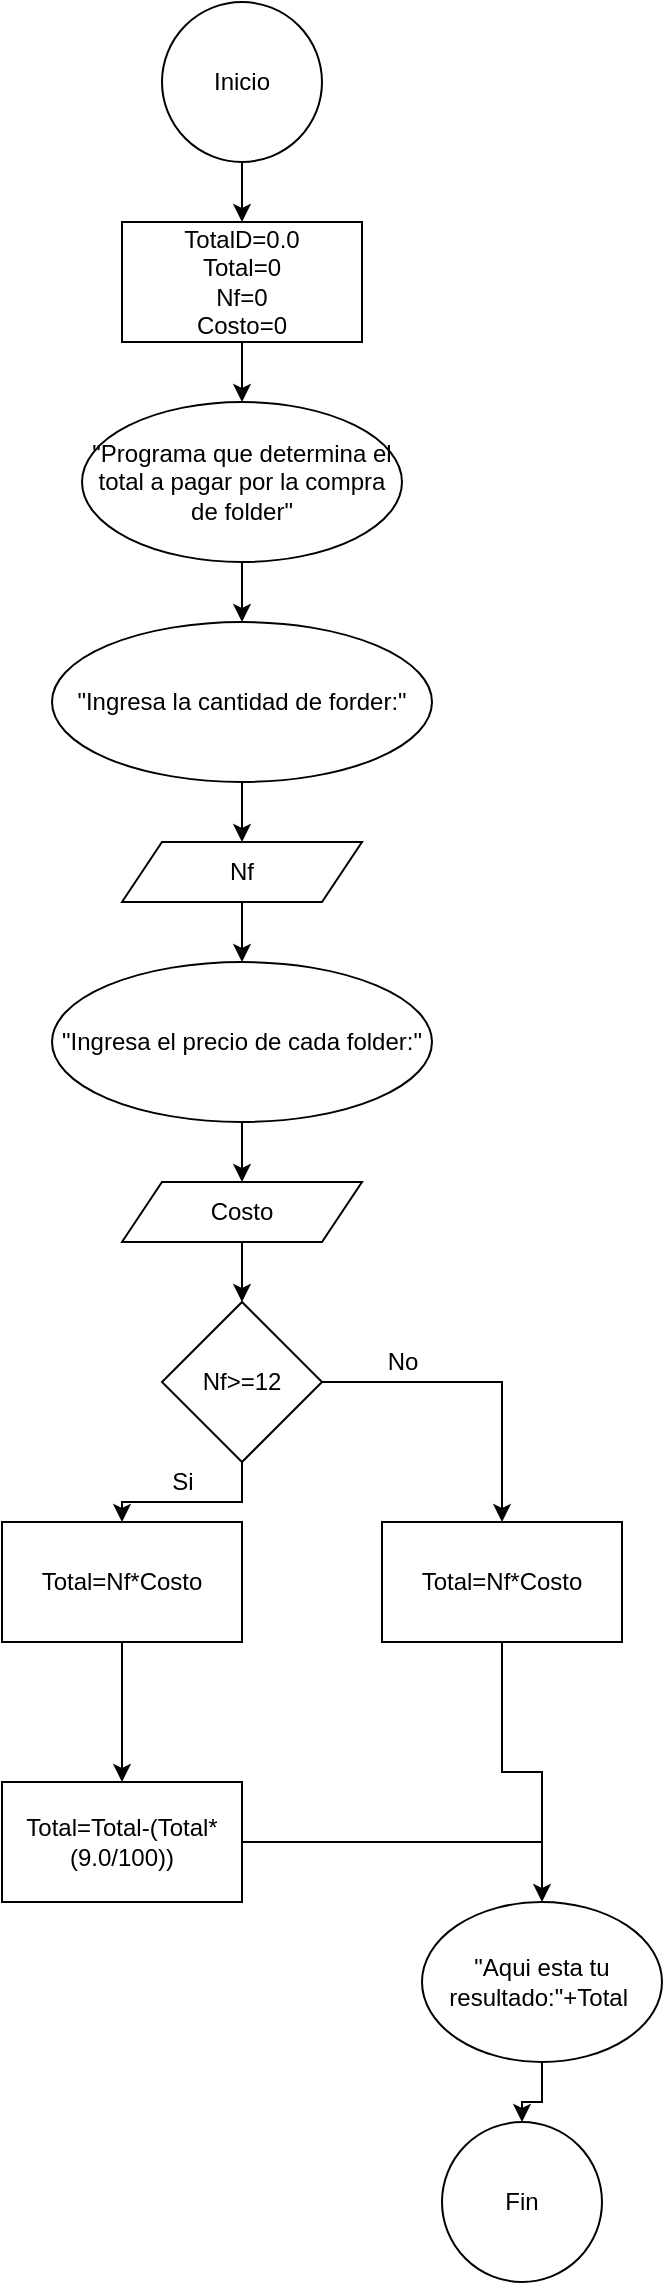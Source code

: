 <mxfile version="13.8.8" type="github">
  <diagram id="y5UxwZJ2suRmW5uKMo80" name="Page-1">
    <mxGraphModel dx="1188" dy="462" grid="1" gridSize="10" guides="1" tooltips="1" connect="1" arrows="1" fold="1" page="1" pageScale="1" pageWidth="827" pageHeight="1169" math="0" shadow="0">
      <root>
        <mxCell id="0" />
        <mxCell id="1" parent="0" />
        <mxCell id="BgQQ-q5N8sr3ndImAXt2-1" value="Inicio" style="ellipse;whiteSpace=wrap;html=1;aspect=fixed;" parent="1" vertex="1">
          <mxGeometry x="370" width="80" height="80" as="geometry" />
        </mxCell>
        <mxCell id="BgQQ-q5N8sr3ndImAXt2-2" value="" style="endArrow=classic;html=1;exitX=0.5;exitY=1;exitDx=0;exitDy=0;entryX=0.5;entryY=0;entryDx=0;entryDy=0;" parent="1" source="BgQQ-q5N8sr3ndImAXt2-1" target="BgQQ-q5N8sr3ndImAXt2-5" edge="1">
          <mxGeometry width="50" height="50" relative="1" as="geometry">
            <mxPoint x="590" y="230" as="sourcePoint" />
            <mxPoint x="410" y="110" as="targetPoint" />
          </mxGeometry>
        </mxCell>
        <mxCell id="BgQQ-q5N8sr3ndImAXt2-5" value="TotalD=0.0&lt;br&gt;Total=0&lt;br&gt;Nf=0&lt;br&gt;Costo=0" style="rounded=0;whiteSpace=wrap;html=1;" parent="1" vertex="1">
          <mxGeometry x="350" y="110" width="120" height="60" as="geometry" />
        </mxCell>
        <mxCell id="BgQQ-q5N8sr3ndImAXt2-6" value="" style="endArrow=classic;html=1;exitX=0.5;exitY=1;exitDx=0;exitDy=0;" parent="1" source="BgQQ-q5N8sr3ndImAXt2-5" target="BgQQ-q5N8sr3ndImAXt2-7" edge="1">
          <mxGeometry width="50" height="50" relative="1" as="geometry">
            <mxPoint x="590" y="210" as="sourcePoint" />
            <mxPoint x="640" y="160" as="targetPoint" />
          </mxGeometry>
        </mxCell>
        <mxCell id="BgQQ-q5N8sr3ndImAXt2-8" style="edgeStyle=orthogonalEdgeStyle;rounded=0;orthogonalLoop=1;jettySize=auto;html=1;entryX=0.5;entryY=0;entryDx=0;entryDy=0;" parent="1" source="BgQQ-q5N8sr3ndImAXt2-7" target="BgQQ-q5N8sr3ndImAXt2-9" edge="1">
          <mxGeometry relative="1" as="geometry">
            <mxPoint x="410" y="310" as="targetPoint" />
          </mxGeometry>
        </mxCell>
        <mxCell id="BgQQ-q5N8sr3ndImAXt2-7" value="&quot;Programa que determina el total a pagar por la compra de folder&quot;" style="ellipse;whiteSpace=wrap;html=1;" parent="1" vertex="1">
          <mxGeometry x="330" y="200" width="160" height="80" as="geometry" />
        </mxCell>
        <mxCell id="BgQQ-q5N8sr3ndImAXt2-11" style="edgeStyle=orthogonalEdgeStyle;rounded=0;orthogonalLoop=1;jettySize=auto;html=1;" parent="1" source="BgQQ-q5N8sr3ndImAXt2-9" target="BgQQ-q5N8sr3ndImAXt2-10" edge="1">
          <mxGeometry relative="1" as="geometry" />
        </mxCell>
        <mxCell id="BgQQ-q5N8sr3ndImAXt2-9" value="&quot;Ingresa la cantidad de forder:&quot;" style="ellipse;whiteSpace=wrap;html=1;" parent="1" vertex="1">
          <mxGeometry x="315" y="310" width="190" height="80" as="geometry" />
        </mxCell>
        <mxCell id="BgQQ-q5N8sr3ndImAXt2-13" style="edgeStyle=orthogonalEdgeStyle;rounded=0;orthogonalLoop=1;jettySize=auto;html=1;entryX=0.5;entryY=0;entryDx=0;entryDy=0;" parent="1" source="BgQQ-q5N8sr3ndImAXt2-10" target="BgQQ-q5N8sr3ndImAXt2-12" edge="1">
          <mxGeometry relative="1" as="geometry" />
        </mxCell>
        <mxCell id="BgQQ-q5N8sr3ndImAXt2-10" value="Nf" style="shape=parallelogram;perimeter=parallelogramPerimeter;whiteSpace=wrap;html=1;fixedSize=1;" parent="1" vertex="1">
          <mxGeometry x="350" y="420" width="120" height="30" as="geometry" />
        </mxCell>
        <mxCell id="BgQQ-q5N8sr3ndImAXt2-15" style="edgeStyle=orthogonalEdgeStyle;rounded=0;orthogonalLoop=1;jettySize=auto;html=1;" parent="1" source="BgQQ-q5N8sr3ndImAXt2-12" target="BgQQ-q5N8sr3ndImAXt2-14" edge="1">
          <mxGeometry relative="1" as="geometry" />
        </mxCell>
        <mxCell id="BgQQ-q5N8sr3ndImAXt2-12" value="&quot;Ingresa el precio de cada folder:&quot;" style="ellipse;whiteSpace=wrap;html=1;" parent="1" vertex="1">
          <mxGeometry x="315" y="480" width="190" height="80" as="geometry" />
        </mxCell>
        <mxCell id="zVq_SiU00iQnWoWPXgSU-3" style="edgeStyle=orthogonalEdgeStyle;rounded=0;orthogonalLoop=1;jettySize=auto;html=1;entryX=0.5;entryY=0;entryDx=0;entryDy=0;" edge="1" parent="1" source="BgQQ-q5N8sr3ndImAXt2-14" target="zVq_SiU00iQnWoWPXgSU-2">
          <mxGeometry relative="1" as="geometry" />
        </mxCell>
        <mxCell id="BgQQ-q5N8sr3ndImAXt2-14" value="Costo" style="shape=parallelogram;perimeter=parallelogramPerimeter;whiteSpace=wrap;html=1;fixedSize=1;" parent="1" vertex="1">
          <mxGeometry x="350" y="590" width="120" height="30" as="geometry" />
        </mxCell>
        <mxCell id="zVq_SiU00iQnWoWPXgSU-6" style="edgeStyle=orthogonalEdgeStyle;rounded=0;orthogonalLoop=1;jettySize=auto;html=1;entryX=0.5;entryY=0;entryDx=0;entryDy=0;" edge="1" parent="1" source="zVq_SiU00iQnWoWPXgSU-2" target="zVq_SiU00iQnWoWPXgSU-5">
          <mxGeometry relative="1" as="geometry" />
        </mxCell>
        <mxCell id="zVq_SiU00iQnWoWPXgSU-11" style="edgeStyle=orthogonalEdgeStyle;rounded=0;orthogonalLoop=1;jettySize=auto;html=1;exitX=0.5;exitY=1;exitDx=0;exitDy=0;entryX=0.5;entryY=0;entryDx=0;entryDy=0;" edge="1" parent="1" source="zVq_SiU00iQnWoWPXgSU-2" target="zVq_SiU00iQnWoWPXgSU-10">
          <mxGeometry relative="1" as="geometry" />
        </mxCell>
        <mxCell id="zVq_SiU00iQnWoWPXgSU-2" value="Nf&amp;gt;=12" style="rhombus;whiteSpace=wrap;html=1;" vertex="1" parent="1">
          <mxGeometry x="370" y="650" width="80" height="80" as="geometry" />
        </mxCell>
        <mxCell id="zVq_SiU00iQnWoWPXgSU-4" value="Total=Total-(Total*(9.0/100))" style="rounded=0;whiteSpace=wrap;html=1;" vertex="1" parent="1">
          <mxGeometry x="290" y="890" width="120" height="60" as="geometry" />
        </mxCell>
        <mxCell id="zVq_SiU00iQnWoWPXgSU-15" style="edgeStyle=orthogonalEdgeStyle;rounded=0;orthogonalLoop=1;jettySize=auto;html=1;entryX=0.5;entryY=0;entryDx=0;entryDy=0;" edge="1" parent="1" source="zVq_SiU00iQnWoWPXgSU-5" target="zVq_SiU00iQnWoWPXgSU-24">
          <mxGeometry relative="1" as="geometry">
            <mxPoint x="540" y="940" as="targetPoint" />
          </mxGeometry>
        </mxCell>
        <mxCell id="zVq_SiU00iQnWoWPXgSU-5" value="&lt;span&gt;Total=Nf*Costo&lt;/span&gt;" style="rounded=0;whiteSpace=wrap;html=1;" vertex="1" parent="1">
          <mxGeometry x="480" y="760" width="120" height="60" as="geometry" />
        </mxCell>
        <mxCell id="zVq_SiU00iQnWoWPXgSU-8" value="Si" style="text;html=1;align=center;verticalAlign=middle;resizable=0;points=[];autosize=1;" vertex="1" parent="1">
          <mxGeometry x="365" y="730" width="30" height="20" as="geometry" />
        </mxCell>
        <mxCell id="zVq_SiU00iQnWoWPXgSU-9" value="No" style="text;html=1;align=center;verticalAlign=middle;resizable=0;points=[];autosize=1;" vertex="1" parent="1">
          <mxGeometry x="475" y="670" width="30" height="20" as="geometry" />
        </mxCell>
        <mxCell id="zVq_SiU00iQnWoWPXgSU-12" style="edgeStyle=orthogonalEdgeStyle;rounded=0;orthogonalLoop=1;jettySize=auto;html=1;entryX=0.5;entryY=0;entryDx=0;entryDy=0;" edge="1" parent="1" source="zVq_SiU00iQnWoWPXgSU-10" target="zVq_SiU00iQnWoWPXgSU-4">
          <mxGeometry relative="1" as="geometry" />
        </mxCell>
        <mxCell id="zVq_SiU00iQnWoWPXgSU-10" value="Total=Nf*Costo" style="whiteSpace=wrap;html=1;" vertex="1" parent="1">
          <mxGeometry x="290" y="760" width="120" height="60" as="geometry" />
        </mxCell>
        <mxCell id="zVq_SiU00iQnWoWPXgSU-13" value="Fin" style="ellipse;whiteSpace=wrap;html=1;aspect=fixed;" vertex="1" parent="1">
          <mxGeometry x="510" y="1060" width="80" height="80" as="geometry" />
        </mxCell>
        <mxCell id="zVq_SiU00iQnWoWPXgSU-16" value="" style="endArrow=none;html=1;exitX=1;exitY=0.5;exitDx=0;exitDy=0;" edge="1" parent="1" source="zVq_SiU00iQnWoWPXgSU-4">
          <mxGeometry width="50" height="50" relative="1" as="geometry">
            <mxPoint x="490" y="890" as="sourcePoint" />
            <mxPoint x="560" y="920" as="targetPoint" />
          </mxGeometry>
        </mxCell>
        <mxCell id="zVq_SiU00iQnWoWPXgSU-25" style="edgeStyle=orthogonalEdgeStyle;rounded=0;orthogonalLoop=1;jettySize=auto;html=1;" edge="1" parent="1" source="zVq_SiU00iQnWoWPXgSU-24" target="zVq_SiU00iQnWoWPXgSU-13">
          <mxGeometry relative="1" as="geometry" />
        </mxCell>
        <mxCell id="zVq_SiU00iQnWoWPXgSU-24" value="&quot;Aqui esta tu resultado:&quot;+Total&amp;nbsp;" style="ellipse;whiteSpace=wrap;html=1;" vertex="1" parent="1">
          <mxGeometry x="500" y="950" width="120" height="80" as="geometry" />
        </mxCell>
      </root>
    </mxGraphModel>
  </diagram>
</mxfile>
